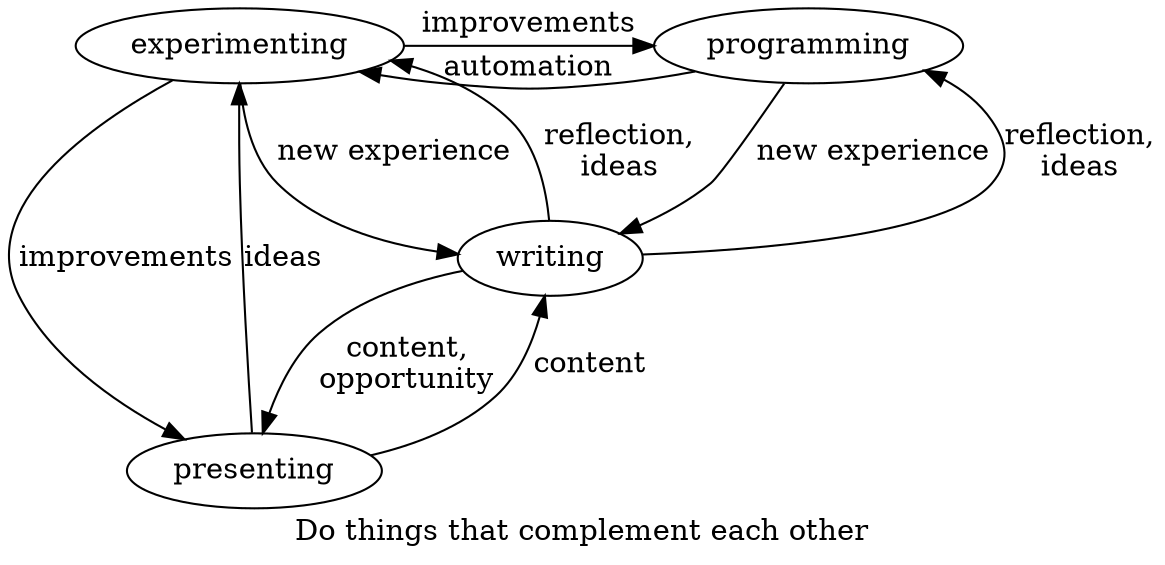 digraph {
  label = "Do things that complement each other";
  subgraph {
    rank=same
    experimenting
    programming
  }
  writing
  presenting
  programming -> writing  [label="new experience"]
  experimenting -> writing [label="new experience"]
  programming -> experimenting [label="automation"]
  experimenting -> programming [label="improvements"]
  writing -> presenting [label="content,\nopportunity"]
  presenting -> writing [label="content"]
  writing -> programming [label="reflection,\nideas"]
  writing -> experimenting [label="reflection,\nideas"]
  presenting -> experimenting [label="ideas"]
  experimenting -> presenting [label="improvements"]
}
